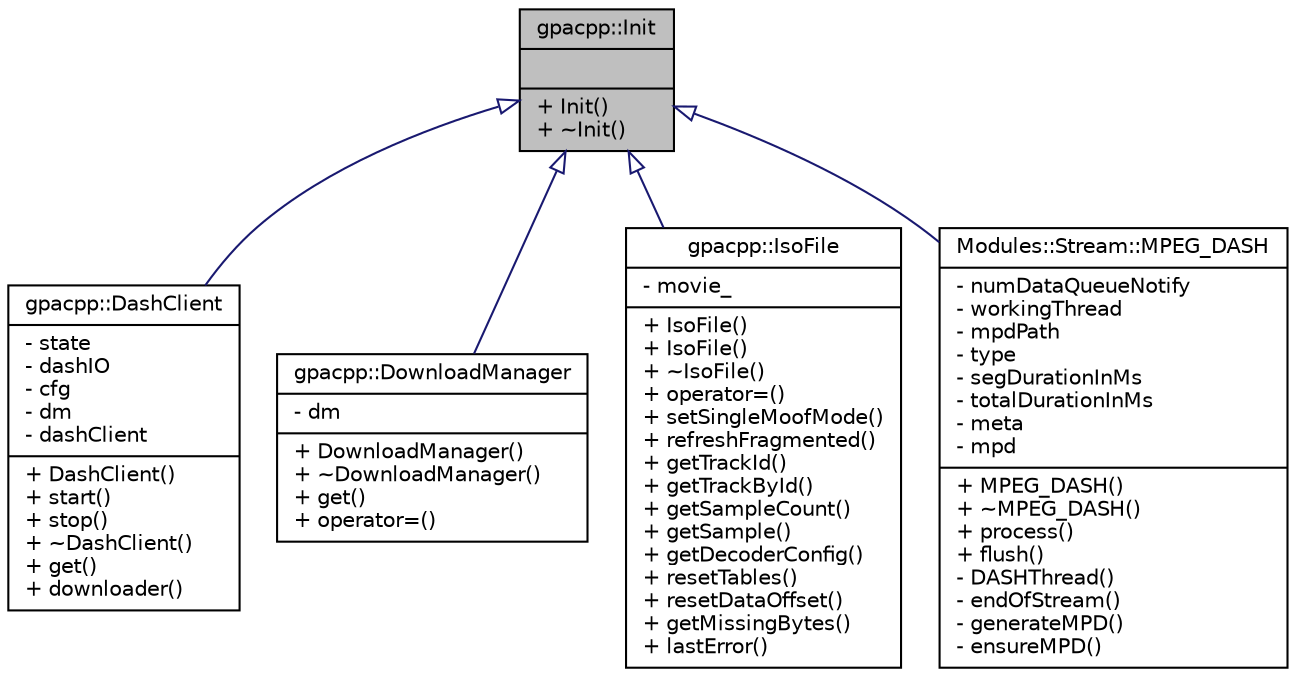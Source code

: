 digraph "gpacpp::Init"
{
 // INTERACTIVE_SVG=YES
  edge [fontname="Helvetica",fontsize="10",labelfontname="Helvetica",labelfontsize="10"];
  node [fontname="Helvetica",fontsize="10",shape=record];
  Node1 [label="{gpacpp::Init\n||+ Init()\l+ ~Init()\l}",height=0.2,width=0.4,color="black", fillcolor="grey75", style="filled", fontcolor="black"];
  Node1 -> Node2 [dir="back",color="midnightblue",fontsize="10",style="solid",arrowtail="onormal",fontname="Helvetica"];
  Node2 [label="{gpacpp::DashClient\n|- state\l- dashIO\l- cfg\l- dm\l- dashClient\l|+ DashClient()\l+ start()\l+ stop()\l+ ~DashClient()\l+ get()\l+ downloader()\l}",height=0.2,width=0.4,color="black", fillcolor="white", style="filled",URL="$classgpacpp_1_1_dash_client.html"];
  Node1 -> Node3 [dir="back",color="midnightblue",fontsize="10",style="solid",arrowtail="onormal",fontname="Helvetica"];
  Node3 [label="{gpacpp::DownloadManager\n|- dm\l|+ DownloadManager()\l+ ~DownloadManager()\l+ get()\l+ operator=()\l}",height=0.2,width=0.4,color="black", fillcolor="white", style="filled",URL="$classgpacpp_1_1_download_manager.html"];
  Node1 -> Node4 [dir="back",color="midnightblue",fontsize="10",style="solid",arrowtail="onormal",fontname="Helvetica"];
  Node4 [label="{gpacpp::IsoFile\n|- movie_\l|+ IsoFile()\l+ IsoFile()\l+ ~IsoFile()\l+ operator=()\l+ setSingleMoofMode()\l+ refreshFragmented()\l+ getTrackId()\l+ getTrackById()\l+ getSampleCount()\l+ getSample()\l+ getDecoderConfig()\l+ resetTables()\l+ resetDataOffset()\l+ getMissingBytes()\l+ lastError()\l}",height=0.2,width=0.4,color="black", fillcolor="white", style="filled",URL="$classgpacpp_1_1_iso_file.html"];
  Node1 -> Node5 [dir="back",color="midnightblue",fontsize="10",style="solid",arrowtail="onormal",fontname="Helvetica"];
  Node5 [label="{Modules::Stream::MPEG_DASH\n|- numDataQueueNotify\l- workingThread\l- mpdPath\l- type\l- segDurationInMs\l- totalDurationInMs\l- meta\l- mpd\l|+ MPEG_DASH()\l+ ~MPEG_DASH()\l+ process()\l+ flush()\l- DASHThread()\l- endOfStream()\l- generateMPD()\l- ensureMPD()\l}",height=0.2,width=0.4,color="black", fillcolor="white", style="filled",URL="$class_modules_1_1_stream_1_1_m_p_e_g___d_a_s_h.html"];
}
